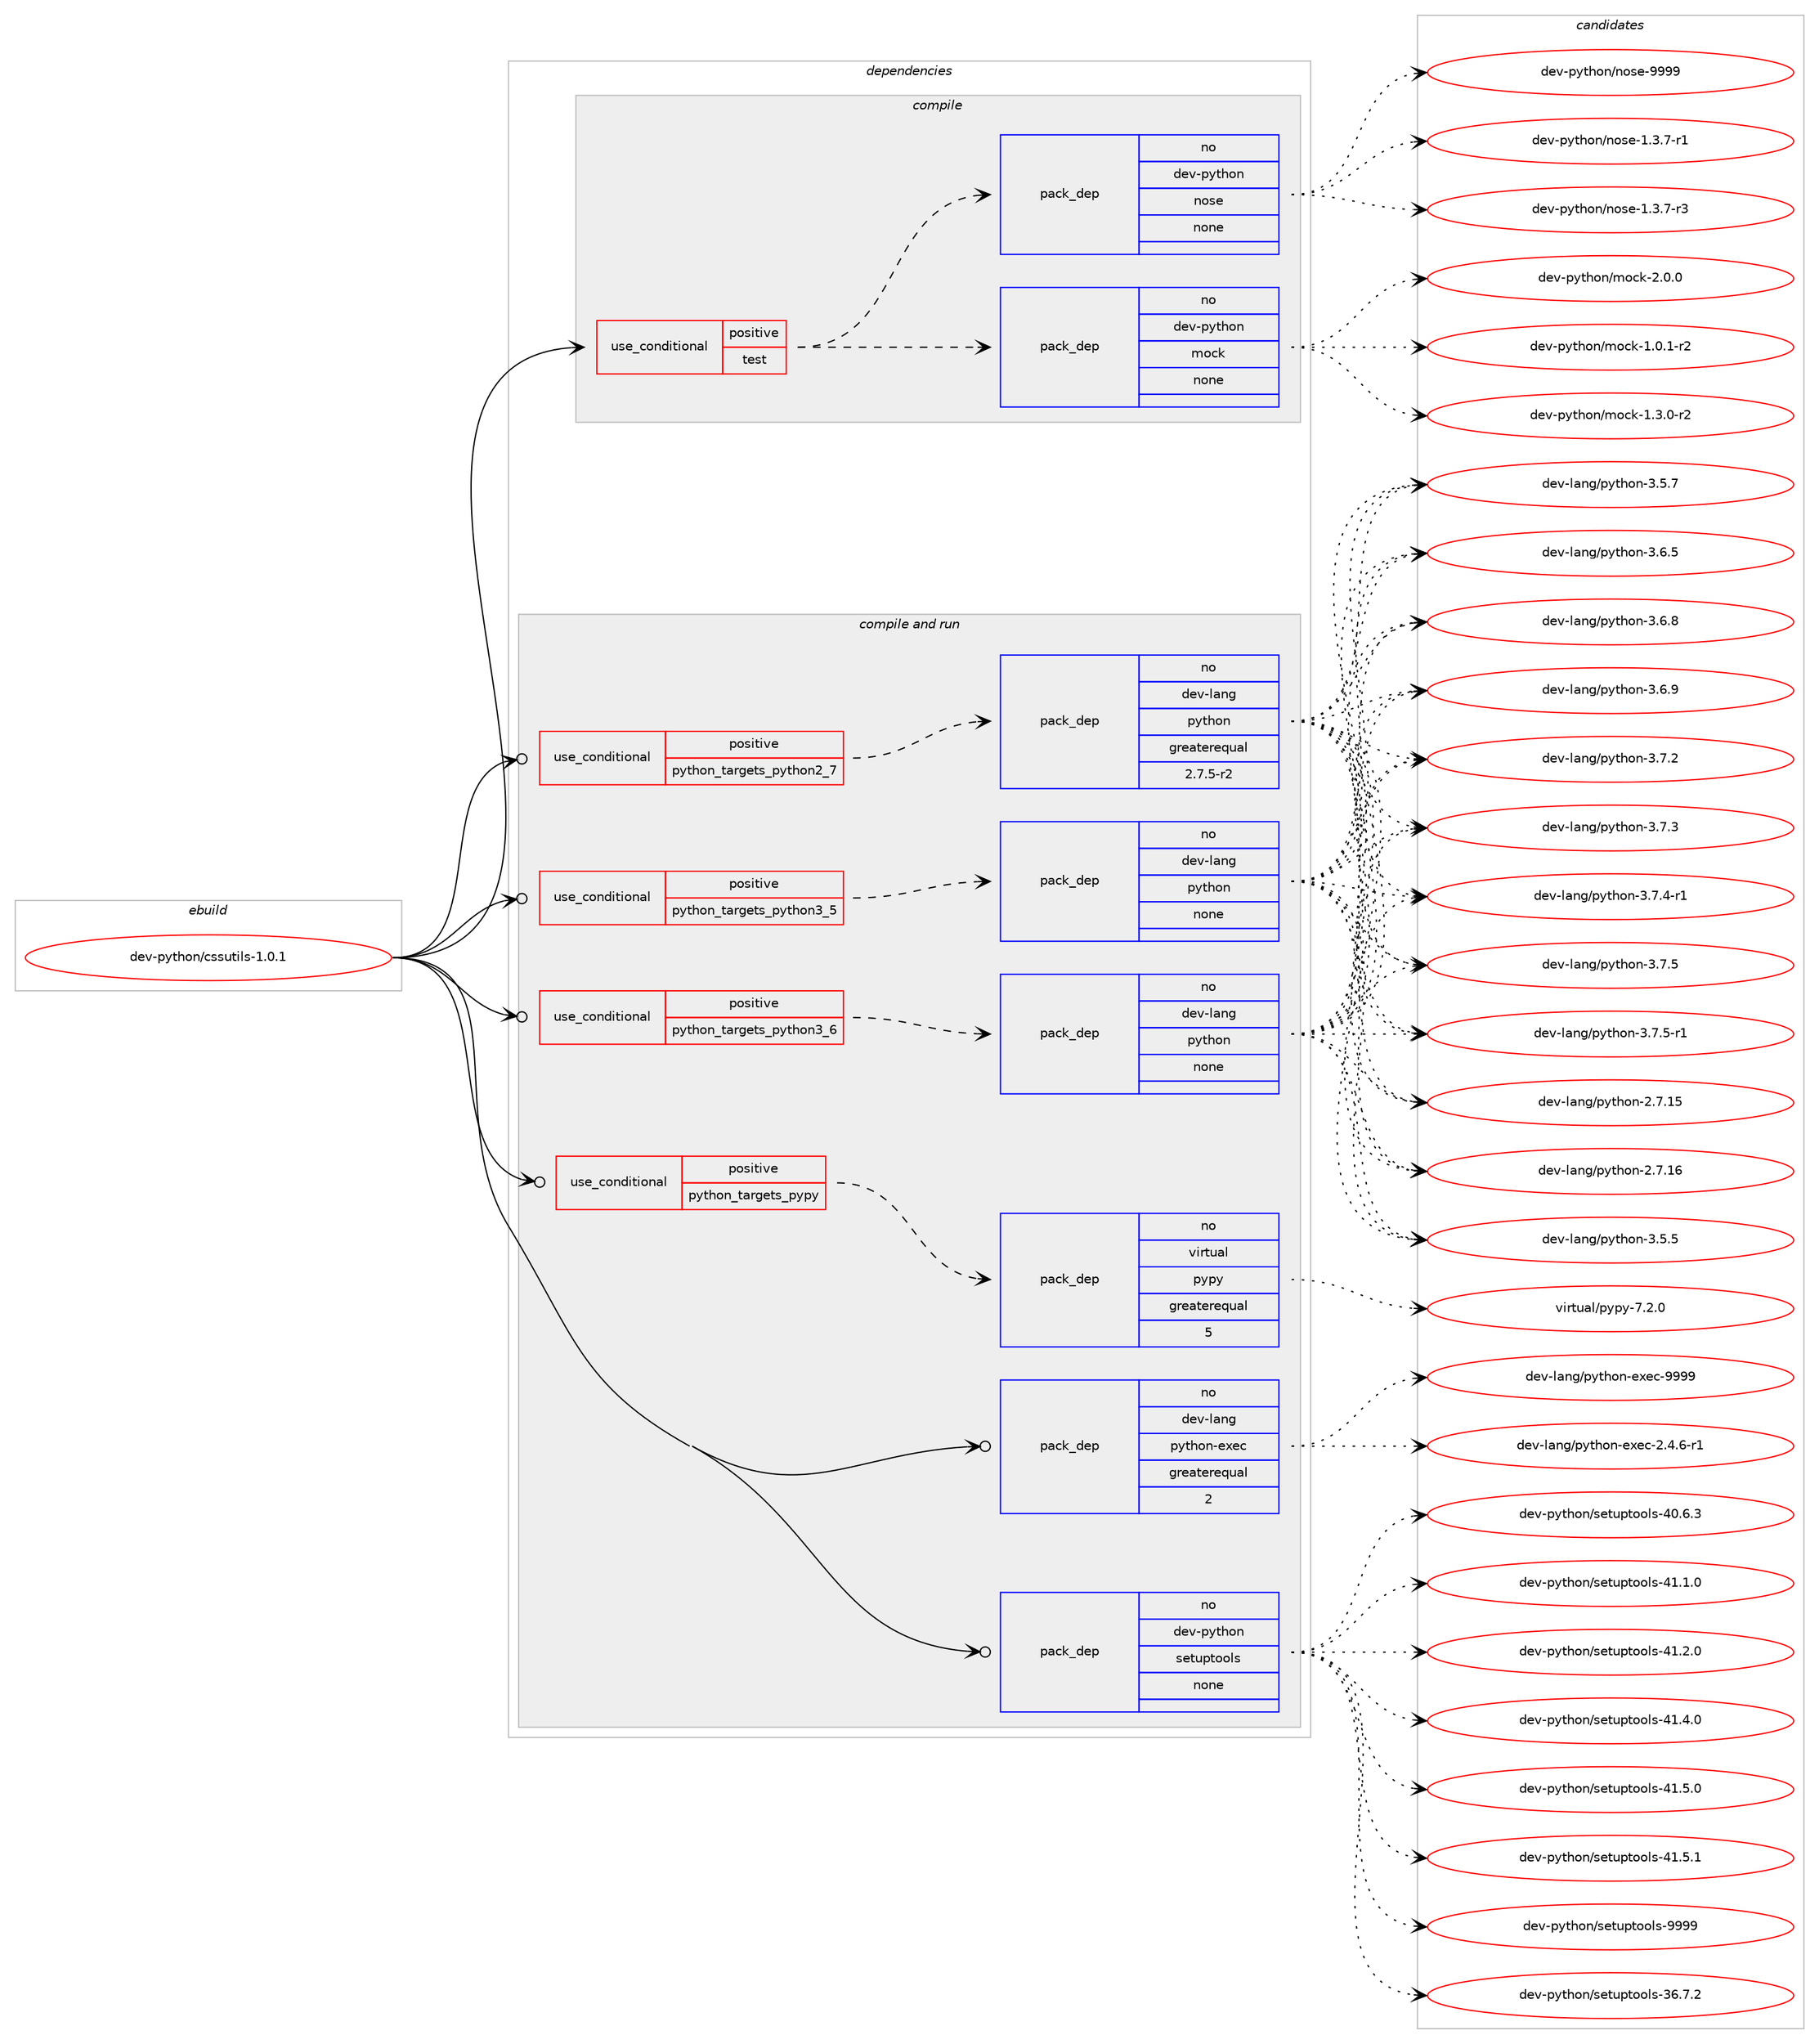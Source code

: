 digraph prolog {

# *************
# Graph options
# *************

newrank=true;
concentrate=true;
compound=true;
graph [rankdir=LR,fontname=Helvetica,fontsize=10,ranksep=1.5];#, ranksep=2.5, nodesep=0.2];
edge  [arrowhead=vee];
node  [fontname=Helvetica,fontsize=10];

# **********
# The ebuild
# **********

subgraph cluster_leftcol {
color=gray;
rank=same;
label=<<i>ebuild</i>>;
id [label="dev-python/cssutils-1.0.1", color=red, width=4, href="../dev-python/cssutils-1.0.1.svg"];
}

# ****************
# The dependencies
# ****************

subgraph cluster_midcol {
color=gray;
label=<<i>dependencies</i>>;
subgraph cluster_compile {
fillcolor="#eeeeee";
style=filled;
label=<<i>compile</i>>;
subgraph cond138130 {
dependency600621 [label=<<TABLE BORDER="0" CELLBORDER="1" CELLSPACING="0" CELLPADDING="4"><TR><TD ROWSPAN="3" CELLPADDING="10">use_conditional</TD></TR><TR><TD>positive</TD></TR><TR><TD>test</TD></TR></TABLE>>, shape=none, color=red];
subgraph pack450698 {
dependency600622 [label=<<TABLE BORDER="0" CELLBORDER="1" CELLSPACING="0" CELLPADDING="4" WIDTH="220"><TR><TD ROWSPAN="6" CELLPADDING="30">pack_dep</TD></TR><TR><TD WIDTH="110">no</TD></TR><TR><TD>dev-python</TD></TR><TR><TD>mock</TD></TR><TR><TD>none</TD></TR><TR><TD></TD></TR></TABLE>>, shape=none, color=blue];
}
dependency600621:e -> dependency600622:w [weight=20,style="dashed",arrowhead="vee"];
subgraph pack450699 {
dependency600623 [label=<<TABLE BORDER="0" CELLBORDER="1" CELLSPACING="0" CELLPADDING="4" WIDTH="220"><TR><TD ROWSPAN="6" CELLPADDING="30">pack_dep</TD></TR><TR><TD WIDTH="110">no</TD></TR><TR><TD>dev-python</TD></TR><TR><TD>nose</TD></TR><TR><TD>none</TD></TR><TR><TD></TD></TR></TABLE>>, shape=none, color=blue];
}
dependency600621:e -> dependency600623:w [weight=20,style="dashed",arrowhead="vee"];
}
id:e -> dependency600621:w [weight=20,style="solid",arrowhead="vee"];
}
subgraph cluster_compileandrun {
fillcolor="#eeeeee";
style=filled;
label=<<i>compile and run</i>>;
subgraph cond138131 {
dependency600624 [label=<<TABLE BORDER="0" CELLBORDER="1" CELLSPACING="0" CELLPADDING="4"><TR><TD ROWSPAN="3" CELLPADDING="10">use_conditional</TD></TR><TR><TD>positive</TD></TR><TR><TD>python_targets_pypy</TD></TR></TABLE>>, shape=none, color=red];
subgraph pack450700 {
dependency600625 [label=<<TABLE BORDER="0" CELLBORDER="1" CELLSPACING="0" CELLPADDING="4" WIDTH="220"><TR><TD ROWSPAN="6" CELLPADDING="30">pack_dep</TD></TR><TR><TD WIDTH="110">no</TD></TR><TR><TD>virtual</TD></TR><TR><TD>pypy</TD></TR><TR><TD>greaterequal</TD></TR><TR><TD>5</TD></TR></TABLE>>, shape=none, color=blue];
}
dependency600624:e -> dependency600625:w [weight=20,style="dashed",arrowhead="vee"];
}
id:e -> dependency600624:w [weight=20,style="solid",arrowhead="odotvee"];
subgraph cond138132 {
dependency600626 [label=<<TABLE BORDER="0" CELLBORDER="1" CELLSPACING="0" CELLPADDING="4"><TR><TD ROWSPAN="3" CELLPADDING="10">use_conditional</TD></TR><TR><TD>positive</TD></TR><TR><TD>python_targets_python2_7</TD></TR></TABLE>>, shape=none, color=red];
subgraph pack450701 {
dependency600627 [label=<<TABLE BORDER="0" CELLBORDER="1" CELLSPACING="0" CELLPADDING="4" WIDTH="220"><TR><TD ROWSPAN="6" CELLPADDING="30">pack_dep</TD></TR><TR><TD WIDTH="110">no</TD></TR><TR><TD>dev-lang</TD></TR><TR><TD>python</TD></TR><TR><TD>greaterequal</TD></TR><TR><TD>2.7.5-r2</TD></TR></TABLE>>, shape=none, color=blue];
}
dependency600626:e -> dependency600627:w [weight=20,style="dashed",arrowhead="vee"];
}
id:e -> dependency600626:w [weight=20,style="solid",arrowhead="odotvee"];
subgraph cond138133 {
dependency600628 [label=<<TABLE BORDER="0" CELLBORDER="1" CELLSPACING="0" CELLPADDING="4"><TR><TD ROWSPAN="3" CELLPADDING="10">use_conditional</TD></TR><TR><TD>positive</TD></TR><TR><TD>python_targets_python3_5</TD></TR></TABLE>>, shape=none, color=red];
subgraph pack450702 {
dependency600629 [label=<<TABLE BORDER="0" CELLBORDER="1" CELLSPACING="0" CELLPADDING="4" WIDTH="220"><TR><TD ROWSPAN="6" CELLPADDING="30">pack_dep</TD></TR><TR><TD WIDTH="110">no</TD></TR><TR><TD>dev-lang</TD></TR><TR><TD>python</TD></TR><TR><TD>none</TD></TR><TR><TD></TD></TR></TABLE>>, shape=none, color=blue];
}
dependency600628:e -> dependency600629:w [weight=20,style="dashed",arrowhead="vee"];
}
id:e -> dependency600628:w [weight=20,style="solid",arrowhead="odotvee"];
subgraph cond138134 {
dependency600630 [label=<<TABLE BORDER="0" CELLBORDER="1" CELLSPACING="0" CELLPADDING="4"><TR><TD ROWSPAN="3" CELLPADDING="10">use_conditional</TD></TR><TR><TD>positive</TD></TR><TR><TD>python_targets_python3_6</TD></TR></TABLE>>, shape=none, color=red];
subgraph pack450703 {
dependency600631 [label=<<TABLE BORDER="0" CELLBORDER="1" CELLSPACING="0" CELLPADDING="4" WIDTH="220"><TR><TD ROWSPAN="6" CELLPADDING="30">pack_dep</TD></TR><TR><TD WIDTH="110">no</TD></TR><TR><TD>dev-lang</TD></TR><TR><TD>python</TD></TR><TR><TD>none</TD></TR><TR><TD></TD></TR></TABLE>>, shape=none, color=blue];
}
dependency600630:e -> dependency600631:w [weight=20,style="dashed",arrowhead="vee"];
}
id:e -> dependency600630:w [weight=20,style="solid",arrowhead="odotvee"];
subgraph pack450704 {
dependency600632 [label=<<TABLE BORDER="0" CELLBORDER="1" CELLSPACING="0" CELLPADDING="4" WIDTH="220"><TR><TD ROWSPAN="6" CELLPADDING="30">pack_dep</TD></TR><TR><TD WIDTH="110">no</TD></TR><TR><TD>dev-lang</TD></TR><TR><TD>python-exec</TD></TR><TR><TD>greaterequal</TD></TR><TR><TD>2</TD></TR></TABLE>>, shape=none, color=blue];
}
id:e -> dependency600632:w [weight=20,style="solid",arrowhead="odotvee"];
subgraph pack450705 {
dependency600633 [label=<<TABLE BORDER="0" CELLBORDER="1" CELLSPACING="0" CELLPADDING="4" WIDTH="220"><TR><TD ROWSPAN="6" CELLPADDING="30">pack_dep</TD></TR><TR><TD WIDTH="110">no</TD></TR><TR><TD>dev-python</TD></TR><TR><TD>setuptools</TD></TR><TR><TD>none</TD></TR><TR><TD></TD></TR></TABLE>>, shape=none, color=blue];
}
id:e -> dependency600633:w [weight=20,style="solid",arrowhead="odotvee"];
}
subgraph cluster_run {
fillcolor="#eeeeee";
style=filled;
label=<<i>run</i>>;
}
}

# **************
# The candidates
# **************

subgraph cluster_choices {
rank=same;
color=gray;
label=<<i>candidates</i>>;

subgraph choice450698 {
color=black;
nodesep=1;
choice1001011184511212111610411111047109111991074549464846494511450 [label="dev-python/mock-1.0.1-r2", color=red, width=4,href="../dev-python/mock-1.0.1-r2.svg"];
choice1001011184511212111610411111047109111991074549465146484511450 [label="dev-python/mock-1.3.0-r2", color=red, width=4,href="../dev-python/mock-1.3.0-r2.svg"];
choice100101118451121211161041111104710911199107455046484648 [label="dev-python/mock-2.0.0", color=red, width=4,href="../dev-python/mock-2.0.0.svg"];
dependency600622:e -> choice1001011184511212111610411111047109111991074549464846494511450:w [style=dotted,weight="100"];
dependency600622:e -> choice1001011184511212111610411111047109111991074549465146484511450:w [style=dotted,weight="100"];
dependency600622:e -> choice100101118451121211161041111104710911199107455046484648:w [style=dotted,weight="100"];
}
subgraph choice450699 {
color=black;
nodesep=1;
choice10010111845112121116104111110471101111151014549465146554511449 [label="dev-python/nose-1.3.7-r1", color=red, width=4,href="../dev-python/nose-1.3.7-r1.svg"];
choice10010111845112121116104111110471101111151014549465146554511451 [label="dev-python/nose-1.3.7-r3", color=red, width=4,href="../dev-python/nose-1.3.7-r3.svg"];
choice10010111845112121116104111110471101111151014557575757 [label="dev-python/nose-9999", color=red, width=4,href="../dev-python/nose-9999.svg"];
dependency600623:e -> choice10010111845112121116104111110471101111151014549465146554511449:w [style=dotted,weight="100"];
dependency600623:e -> choice10010111845112121116104111110471101111151014549465146554511451:w [style=dotted,weight="100"];
dependency600623:e -> choice10010111845112121116104111110471101111151014557575757:w [style=dotted,weight="100"];
}
subgraph choice450700 {
color=black;
nodesep=1;
choice1181051141161179710847112121112121455546504648 [label="virtual/pypy-7.2.0", color=red, width=4,href="../virtual/pypy-7.2.0.svg"];
dependency600625:e -> choice1181051141161179710847112121112121455546504648:w [style=dotted,weight="100"];
}
subgraph choice450701 {
color=black;
nodesep=1;
choice10010111845108971101034711212111610411111045504655464953 [label="dev-lang/python-2.7.15", color=red, width=4,href="../dev-lang/python-2.7.15.svg"];
choice10010111845108971101034711212111610411111045504655464954 [label="dev-lang/python-2.7.16", color=red, width=4,href="../dev-lang/python-2.7.16.svg"];
choice100101118451089711010347112121116104111110455146534653 [label="dev-lang/python-3.5.5", color=red, width=4,href="../dev-lang/python-3.5.5.svg"];
choice100101118451089711010347112121116104111110455146534655 [label="dev-lang/python-3.5.7", color=red, width=4,href="../dev-lang/python-3.5.7.svg"];
choice100101118451089711010347112121116104111110455146544653 [label="dev-lang/python-3.6.5", color=red, width=4,href="../dev-lang/python-3.6.5.svg"];
choice100101118451089711010347112121116104111110455146544656 [label="dev-lang/python-3.6.8", color=red, width=4,href="../dev-lang/python-3.6.8.svg"];
choice100101118451089711010347112121116104111110455146544657 [label="dev-lang/python-3.6.9", color=red, width=4,href="../dev-lang/python-3.6.9.svg"];
choice100101118451089711010347112121116104111110455146554650 [label="dev-lang/python-3.7.2", color=red, width=4,href="../dev-lang/python-3.7.2.svg"];
choice100101118451089711010347112121116104111110455146554651 [label="dev-lang/python-3.7.3", color=red, width=4,href="../dev-lang/python-3.7.3.svg"];
choice1001011184510897110103471121211161041111104551465546524511449 [label="dev-lang/python-3.7.4-r1", color=red, width=4,href="../dev-lang/python-3.7.4-r1.svg"];
choice100101118451089711010347112121116104111110455146554653 [label="dev-lang/python-3.7.5", color=red, width=4,href="../dev-lang/python-3.7.5.svg"];
choice1001011184510897110103471121211161041111104551465546534511449 [label="dev-lang/python-3.7.5-r1", color=red, width=4,href="../dev-lang/python-3.7.5-r1.svg"];
dependency600627:e -> choice10010111845108971101034711212111610411111045504655464953:w [style=dotted,weight="100"];
dependency600627:e -> choice10010111845108971101034711212111610411111045504655464954:w [style=dotted,weight="100"];
dependency600627:e -> choice100101118451089711010347112121116104111110455146534653:w [style=dotted,weight="100"];
dependency600627:e -> choice100101118451089711010347112121116104111110455146534655:w [style=dotted,weight="100"];
dependency600627:e -> choice100101118451089711010347112121116104111110455146544653:w [style=dotted,weight="100"];
dependency600627:e -> choice100101118451089711010347112121116104111110455146544656:w [style=dotted,weight="100"];
dependency600627:e -> choice100101118451089711010347112121116104111110455146544657:w [style=dotted,weight="100"];
dependency600627:e -> choice100101118451089711010347112121116104111110455146554650:w [style=dotted,weight="100"];
dependency600627:e -> choice100101118451089711010347112121116104111110455146554651:w [style=dotted,weight="100"];
dependency600627:e -> choice1001011184510897110103471121211161041111104551465546524511449:w [style=dotted,weight="100"];
dependency600627:e -> choice100101118451089711010347112121116104111110455146554653:w [style=dotted,weight="100"];
dependency600627:e -> choice1001011184510897110103471121211161041111104551465546534511449:w [style=dotted,weight="100"];
}
subgraph choice450702 {
color=black;
nodesep=1;
choice10010111845108971101034711212111610411111045504655464953 [label="dev-lang/python-2.7.15", color=red, width=4,href="../dev-lang/python-2.7.15.svg"];
choice10010111845108971101034711212111610411111045504655464954 [label="dev-lang/python-2.7.16", color=red, width=4,href="../dev-lang/python-2.7.16.svg"];
choice100101118451089711010347112121116104111110455146534653 [label="dev-lang/python-3.5.5", color=red, width=4,href="../dev-lang/python-3.5.5.svg"];
choice100101118451089711010347112121116104111110455146534655 [label="dev-lang/python-3.5.7", color=red, width=4,href="../dev-lang/python-3.5.7.svg"];
choice100101118451089711010347112121116104111110455146544653 [label="dev-lang/python-3.6.5", color=red, width=4,href="../dev-lang/python-3.6.5.svg"];
choice100101118451089711010347112121116104111110455146544656 [label="dev-lang/python-3.6.8", color=red, width=4,href="../dev-lang/python-3.6.8.svg"];
choice100101118451089711010347112121116104111110455146544657 [label="dev-lang/python-3.6.9", color=red, width=4,href="../dev-lang/python-3.6.9.svg"];
choice100101118451089711010347112121116104111110455146554650 [label="dev-lang/python-3.7.2", color=red, width=4,href="../dev-lang/python-3.7.2.svg"];
choice100101118451089711010347112121116104111110455146554651 [label="dev-lang/python-3.7.3", color=red, width=4,href="../dev-lang/python-3.7.3.svg"];
choice1001011184510897110103471121211161041111104551465546524511449 [label="dev-lang/python-3.7.4-r1", color=red, width=4,href="../dev-lang/python-3.7.4-r1.svg"];
choice100101118451089711010347112121116104111110455146554653 [label="dev-lang/python-3.7.5", color=red, width=4,href="../dev-lang/python-3.7.5.svg"];
choice1001011184510897110103471121211161041111104551465546534511449 [label="dev-lang/python-3.7.5-r1", color=red, width=4,href="../dev-lang/python-3.7.5-r1.svg"];
dependency600629:e -> choice10010111845108971101034711212111610411111045504655464953:w [style=dotted,weight="100"];
dependency600629:e -> choice10010111845108971101034711212111610411111045504655464954:w [style=dotted,weight="100"];
dependency600629:e -> choice100101118451089711010347112121116104111110455146534653:w [style=dotted,weight="100"];
dependency600629:e -> choice100101118451089711010347112121116104111110455146534655:w [style=dotted,weight="100"];
dependency600629:e -> choice100101118451089711010347112121116104111110455146544653:w [style=dotted,weight="100"];
dependency600629:e -> choice100101118451089711010347112121116104111110455146544656:w [style=dotted,weight="100"];
dependency600629:e -> choice100101118451089711010347112121116104111110455146544657:w [style=dotted,weight="100"];
dependency600629:e -> choice100101118451089711010347112121116104111110455146554650:w [style=dotted,weight="100"];
dependency600629:e -> choice100101118451089711010347112121116104111110455146554651:w [style=dotted,weight="100"];
dependency600629:e -> choice1001011184510897110103471121211161041111104551465546524511449:w [style=dotted,weight="100"];
dependency600629:e -> choice100101118451089711010347112121116104111110455146554653:w [style=dotted,weight="100"];
dependency600629:e -> choice1001011184510897110103471121211161041111104551465546534511449:w [style=dotted,weight="100"];
}
subgraph choice450703 {
color=black;
nodesep=1;
choice10010111845108971101034711212111610411111045504655464953 [label="dev-lang/python-2.7.15", color=red, width=4,href="../dev-lang/python-2.7.15.svg"];
choice10010111845108971101034711212111610411111045504655464954 [label="dev-lang/python-2.7.16", color=red, width=4,href="../dev-lang/python-2.7.16.svg"];
choice100101118451089711010347112121116104111110455146534653 [label="dev-lang/python-3.5.5", color=red, width=4,href="../dev-lang/python-3.5.5.svg"];
choice100101118451089711010347112121116104111110455146534655 [label="dev-lang/python-3.5.7", color=red, width=4,href="../dev-lang/python-3.5.7.svg"];
choice100101118451089711010347112121116104111110455146544653 [label="dev-lang/python-3.6.5", color=red, width=4,href="../dev-lang/python-3.6.5.svg"];
choice100101118451089711010347112121116104111110455146544656 [label="dev-lang/python-3.6.8", color=red, width=4,href="../dev-lang/python-3.6.8.svg"];
choice100101118451089711010347112121116104111110455146544657 [label="dev-lang/python-3.6.9", color=red, width=4,href="../dev-lang/python-3.6.9.svg"];
choice100101118451089711010347112121116104111110455146554650 [label="dev-lang/python-3.7.2", color=red, width=4,href="../dev-lang/python-3.7.2.svg"];
choice100101118451089711010347112121116104111110455146554651 [label="dev-lang/python-3.7.3", color=red, width=4,href="../dev-lang/python-3.7.3.svg"];
choice1001011184510897110103471121211161041111104551465546524511449 [label="dev-lang/python-3.7.4-r1", color=red, width=4,href="../dev-lang/python-3.7.4-r1.svg"];
choice100101118451089711010347112121116104111110455146554653 [label="dev-lang/python-3.7.5", color=red, width=4,href="../dev-lang/python-3.7.5.svg"];
choice1001011184510897110103471121211161041111104551465546534511449 [label="dev-lang/python-3.7.5-r1", color=red, width=4,href="../dev-lang/python-3.7.5-r1.svg"];
dependency600631:e -> choice10010111845108971101034711212111610411111045504655464953:w [style=dotted,weight="100"];
dependency600631:e -> choice10010111845108971101034711212111610411111045504655464954:w [style=dotted,weight="100"];
dependency600631:e -> choice100101118451089711010347112121116104111110455146534653:w [style=dotted,weight="100"];
dependency600631:e -> choice100101118451089711010347112121116104111110455146534655:w [style=dotted,weight="100"];
dependency600631:e -> choice100101118451089711010347112121116104111110455146544653:w [style=dotted,weight="100"];
dependency600631:e -> choice100101118451089711010347112121116104111110455146544656:w [style=dotted,weight="100"];
dependency600631:e -> choice100101118451089711010347112121116104111110455146544657:w [style=dotted,weight="100"];
dependency600631:e -> choice100101118451089711010347112121116104111110455146554650:w [style=dotted,weight="100"];
dependency600631:e -> choice100101118451089711010347112121116104111110455146554651:w [style=dotted,weight="100"];
dependency600631:e -> choice1001011184510897110103471121211161041111104551465546524511449:w [style=dotted,weight="100"];
dependency600631:e -> choice100101118451089711010347112121116104111110455146554653:w [style=dotted,weight="100"];
dependency600631:e -> choice1001011184510897110103471121211161041111104551465546534511449:w [style=dotted,weight="100"];
}
subgraph choice450704 {
color=black;
nodesep=1;
choice10010111845108971101034711212111610411111045101120101994550465246544511449 [label="dev-lang/python-exec-2.4.6-r1", color=red, width=4,href="../dev-lang/python-exec-2.4.6-r1.svg"];
choice10010111845108971101034711212111610411111045101120101994557575757 [label="dev-lang/python-exec-9999", color=red, width=4,href="../dev-lang/python-exec-9999.svg"];
dependency600632:e -> choice10010111845108971101034711212111610411111045101120101994550465246544511449:w [style=dotted,weight="100"];
dependency600632:e -> choice10010111845108971101034711212111610411111045101120101994557575757:w [style=dotted,weight="100"];
}
subgraph choice450705 {
color=black;
nodesep=1;
choice100101118451121211161041111104711510111611711211611111110811545515446554650 [label="dev-python/setuptools-36.7.2", color=red, width=4,href="../dev-python/setuptools-36.7.2.svg"];
choice100101118451121211161041111104711510111611711211611111110811545524846544651 [label="dev-python/setuptools-40.6.3", color=red, width=4,href="../dev-python/setuptools-40.6.3.svg"];
choice100101118451121211161041111104711510111611711211611111110811545524946494648 [label="dev-python/setuptools-41.1.0", color=red, width=4,href="../dev-python/setuptools-41.1.0.svg"];
choice100101118451121211161041111104711510111611711211611111110811545524946504648 [label="dev-python/setuptools-41.2.0", color=red, width=4,href="../dev-python/setuptools-41.2.0.svg"];
choice100101118451121211161041111104711510111611711211611111110811545524946524648 [label="dev-python/setuptools-41.4.0", color=red, width=4,href="../dev-python/setuptools-41.4.0.svg"];
choice100101118451121211161041111104711510111611711211611111110811545524946534648 [label="dev-python/setuptools-41.5.0", color=red, width=4,href="../dev-python/setuptools-41.5.0.svg"];
choice100101118451121211161041111104711510111611711211611111110811545524946534649 [label="dev-python/setuptools-41.5.1", color=red, width=4,href="../dev-python/setuptools-41.5.1.svg"];
choice10010111845112121116104111110471151011161171121161111111081154557575757 [label="dev-python/setuptools-9999", color=red, width=4,href="../dev-python/setuptools-9999.svg"];
dependency600633:e -> choice100101118451121211161041111104711510111611711211611111110811545515446554650:w [style=dotted,weight="100"];
dependency600633:e -> choice100101118451121211161041111104711510111611711211611111110811545524846544651:w [style=dotted,weight="100"];
dependency600633:e -> choice100101118451121211161041111104711510111611711211611111110811545524946494648:w [style=dotted,weight="100"];
dependency600633:e -> choice100101118451121211161041111104711510111611711211611111110811545524946504648:w [style=dotted,weight="100"];
dependency600633:e -> choice100101118451121211161041111104711510111611711211611111110811545524946524648:w [style=dotted,weight="100"];
dependency600633:e -> choice100101118451121211161041111104711510111611711211611111110811545524946534648:w [style=dotted,weight="100"];
dependency600633:e -> choice100101118451121211161041111104711510111611711211611111110811545524946534649:w [style=dotted,weight="100"];
dependency600633:e -> choice10010111845112121116104111110471151011161171121161111111081154557575757:w [style=dotted,weight="100"];
}
}

}

